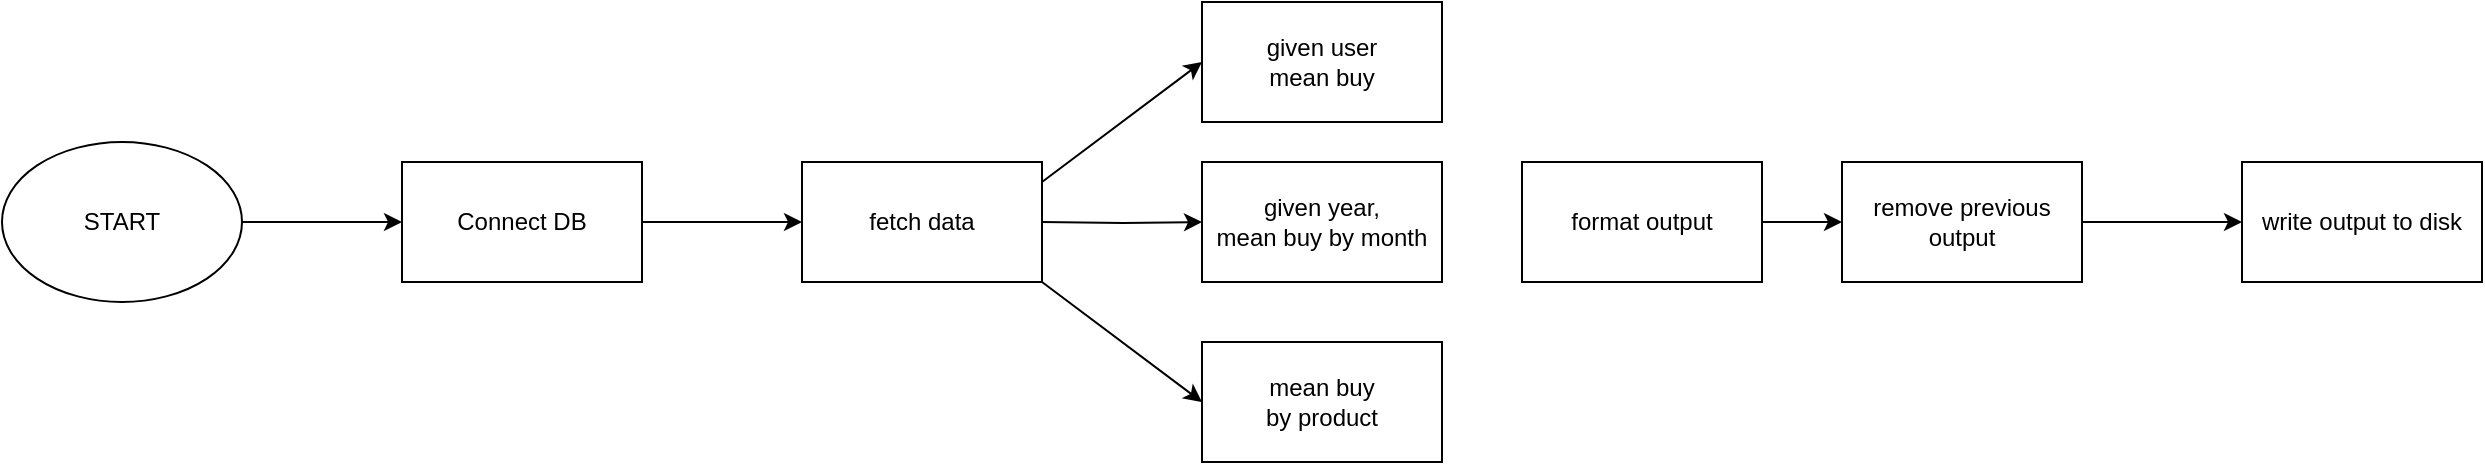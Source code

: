 <mxfile version="15.8.6" type="device"><diagram id="jX1xgyR5oAUOgKnuHO1M" name="Page-1"><mxGraphModel dx="1183" dy="1112" grid="1" gridSize="10" guides="1" tooltips="1" connect="1" arrows="1" fold="1" page="1" pageScale="1" pageWidth="827" pageHeight="1169" math="0" shadow="0"><root><mxCell id="0"/><mxCell id="1" parent="0"/><mxCell id="zodZmKoBVQv9CAlBrYQK-3" value="" style="edgeStyle=orthogonalEdgeStyle;rounded=0;orthogonalLoop=1;jettySize=auto;html=1;" edge="1" parent="1" source="zodZmKoBVQv9CAlBrYQK-1" target="zodZmKoBVQv9CAlBrYQK-2"><mxGeometry relative="1" as="geometry"/></mxCell><mxCell id="zodZmKoBVQv9CAlBrYQK-1" value="START" style="ellipse;whiteSpace=wrap;html=1;" vertex="1" parent="1"><mxGeometry x="60" y="160" width="120" height="80" as="geometry"/></mxCell><mxCell id="zodZmKoBVQv9CAlBrYQK-5" value="" style="edgeStyle=orthogonalEdgeStyle;rounded=0;orthogonalLoop=1;jettySize=auto;html=1;" edge="1" parent="1" source="zodZmKoBVQv9CAlBrYQK-2" target="zodZmKoBVQv9CAlBrYQK-4"><mxGeometry relative="1" as="geometry"/></mxCell><mxCell id="zodZmKoBVQv9CAlBrYQK-2" value="Connect DB" style="whiteSpace=wrap;html=1;" vertex="1" parent="1"><mxGeometry x="260" y="170" width="120" height="60" as="geometry"/></mxCell><mxCell id="zodZmKoBVQv9CAlBrYQK-4" value="fetch data" style="whiteSpace=wrap;html=1;" vertex="1" parent="1"><mxGeometry x="460" y="170" width="120" height="60" as="geometry"/></mxCell><mxCell id="zodZmKoBVQv9CAlBrYQK-9" value="" style="edgeStyle=orthogonalEdgeStyle;rounded=0;orthogonalLoop=1;jettySize=auto;html=1;" edge="1" parent="1" target="zodZmKoBVQv9CAlBrYQK-8"><mxGeometry relative="1" as="geometry"><mxPoint x="580" y="200" as="sourcePoint"/></mxGeometry></mxCell><mxCell id="zodZmKoBVQv9CAlBrYQK-8" value="given year,&lt;br&gt;mean buy by month" style="whiteSpace=wrap;html=1;" vertex="1" parent="1"><mxGeometry x="660" y="170" width="120" height="60" as="geometry"/></mxCell><mxCell id="zodZmKoBVQv9CAlBrYQK-10" value="given user&lt;br&gt;mean buy" style="whiteSpace=wrap;html=1;" vertex="1" parent="1"><mxGeometry x="660" y="90" width="120" height="60" as="geometry"/></mxCell><mxCell id="zodZmKoBVQv9CAlBrYQK-11" value="" style="endArrow=classic;html=1;rounded=0;entryX=0;entryY=0.5;entryDx=0;entryDy=0;" edge="1" parent="1" target="zodZmKoBVQv9CAlBrYQK-10"><mxGeometry width="50" height="50" relative="1" as="geometry"><mxPoint x="580" y="180" as="sourcePoint"/><mxPoint x="630" y="130" as="targetPoint"/></mxGeometry></mxCell><mxCell id="zodZmKoBVQv9CAlBrYQK-12" value="" style="endArrow=classic;html=1;rounded=0;entryX=0;entryY=0.5;entryDx=0;entryDy=0;exitX=1;exitY=1;exitDx=0;exitDy=0;" edge="1" target="zodZmKoBVQv9CAlBrYQK-13" parent="1"><mxGeometry width="50" height="50" relative="1" as="geometry"><mxPoint x="580" y="230" as="sourcePoint"/><mxPoint x="630" y="300" as="targetPoint"/></mxGeometry></mxCell><mxCell id="zodZmKoBVQv9CAlBrYQK-13" value="mean buy&lt;br&gt;by product" style="whiteSpace=wrap;html=1;" vertex="1" parent="1"><mxGeometry x="660" y="260" width="120" height="60" as="geometry"/></mxCell><mxCell id="zodZmKoBVQv9CAlBrYQK-19" value="" style="edgeStyle=orthogonalEdgeStyle;rounded=0;orthogonalLoop=1;jettySize=auto;html=1;" edge="1" parent="1" source="zodZmKoBVQv9CAlBrYQK-14" target="zodZmKoBVQv9CAlBrYQK-18"><mxGeometry relative="1" as="geometry"/></mxCell><mxCell id="zodZmKoBVQv9CAlBrYQK-14" value="remove previous output" style="rounded=0;whiteSpace=wrap;html=1;" vertex="1" parent="1"><mxGeometry x="980" y="170" width="120" height="60" as="geometry"/></mxCell><mxCell id="zodZmKoBVQv9CAlBrYQK-17" value="" style="edgeStyle=orthogonalEdgeStyle;rounded=0;orthogonalLoop=1;jettySize=auto;html=1;" edge="1" parent="1" source="zodZmKoBVQv9CAlBrYQK-16" target="zodZmKoBVQv9CAlBrYQK-14"><mxGeometry relative="1" as="geometry"/></mxCell><mxCell id="zodZmKoBVQv9CAlBrYQK-16" value="format output" style="rounded=0;whiteSpace=wrap;html=1;" vertex="1" parent="1"><mxGeometry x="820" y="170" width="120" height="60" as="geometry"/></mxCell><mxCell id="zodZmKoBVQv9CAlBrYQK-18" value="write output to disk" style="whiteSpace=wrap;html=1;rounded=0;" vertex="1" parent="1"><mxGeometry x="1180" y="170" width="120" height="60" as="geometry"/></mxCell></root></mxGraphModel></diagram></mxfile>